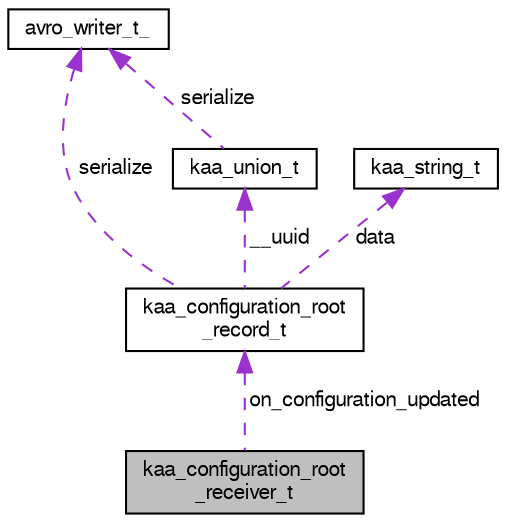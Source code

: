 digraph "kaa_configuration_root_receiver_t"
{
  bgcolor="transparent";
  edge [fontname="FreeSans",fontsize="10",labelfontname="FreeSans",labelfontsize="10"];
  node [fontname="FreeSans",fontsize="10",shape=record];
  Node1 [label="kaa_configuration_root\l_receiver_t",height=0.2,width=0.4,color="black", fillcolor="grey75", style="filled" fontcolor="black"];
  Node2 -> Node1 [dir="back",color="darkorchid3",fontsize="10",style="dashed",label=" on_configuration_updated" ,fontname="FreeSans"];
  Node2 [label="kaa_configuration_root\l_record_t",height=0.2,width=0.4,color="black",URL="$structkaa__configuration__root__record__t.html"];
  Node3 -> Node2 [dir="back",color="darkorchid3",fontsize="10",style="dashed",label=" serialize" ,fontname="FreeSans"];
  Node3 [label="avro_writer_t_",height=0.2,width=0.4,color="black",URL="$structavro__writer__t__.html"];
  Node4 -> Node2 [dir="back",color="darkorchid3",fontsize="10",style="dashed",label=" data" ,fontname="FreeSans"];
  Node4 [label="kaa_string_t",height=0.2,width=0.4,color="black",URL="$structkaa__string__t.html"];
  Node5 -> Node2 [dir="back",color="darkorchid3",fontsize="10",style="dashed",label=" __uuid" ,fontname="FreeSans"];
  Node5 [label="kaa_union_t",height=0.2,width=0.4,color="black",URL="$structkaa__union__t.html"];
  Node3 -> Node5 [dir="back",color="darkorchid3",fontsize="10",style="dashed",label=" serialize" ,fontname="FreeSans"];
}
